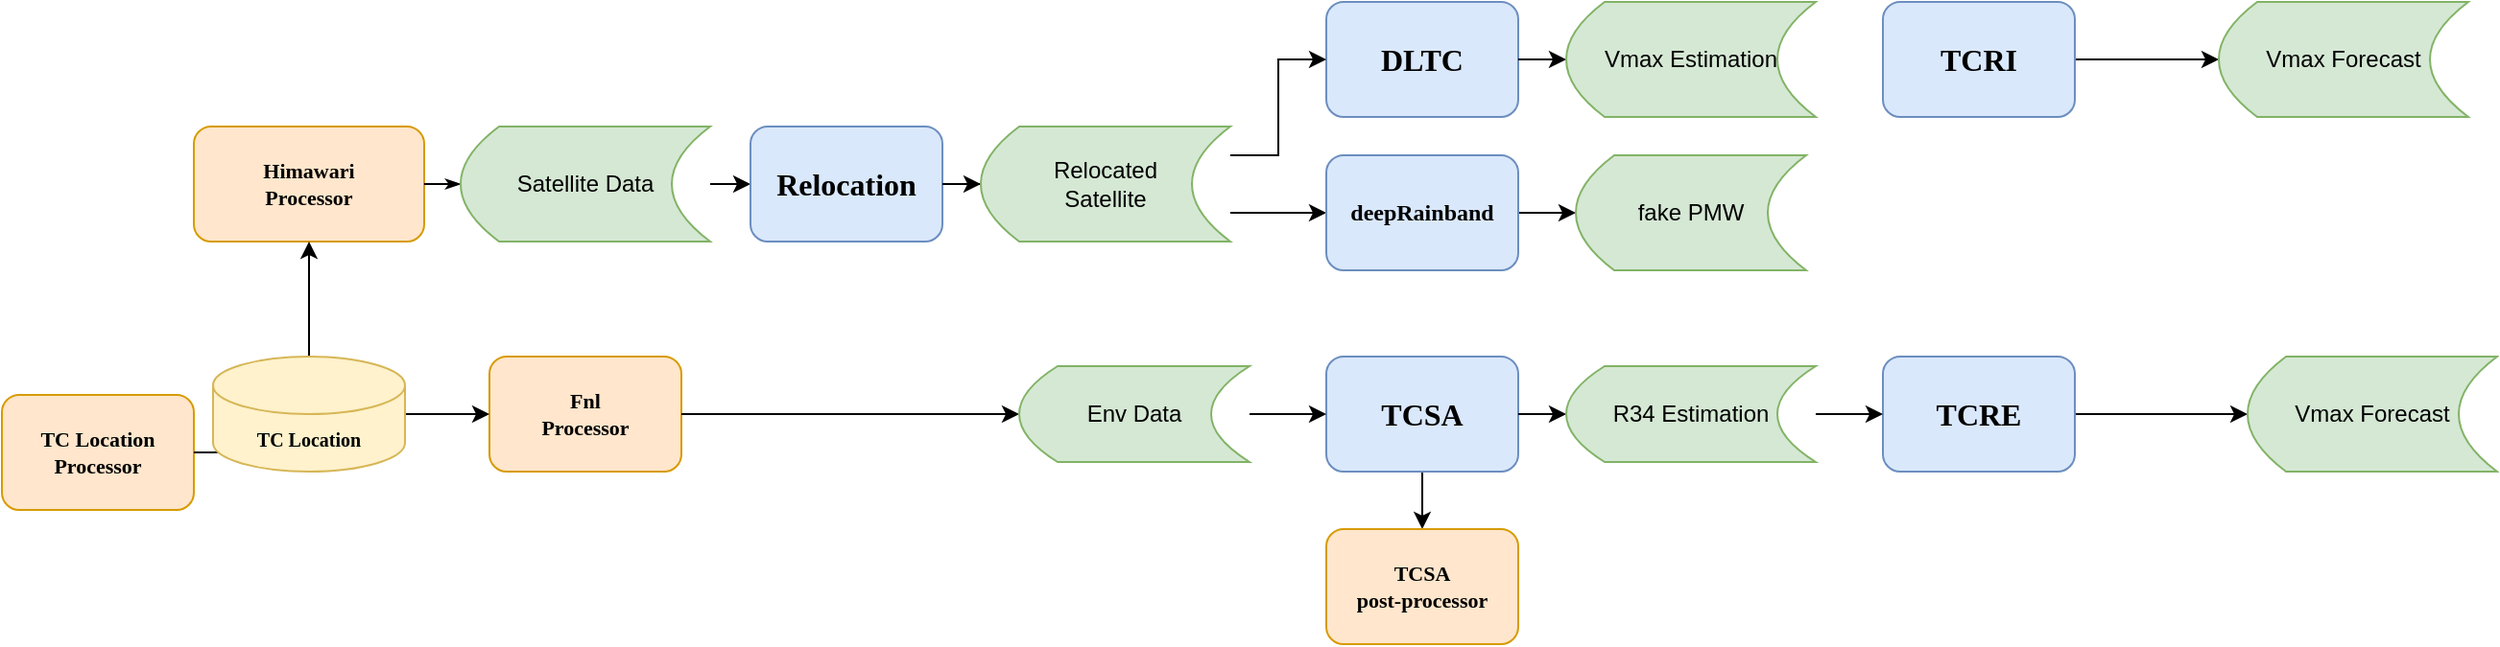 <mxfile version="22.1.21" type="github">
  <diagram name="Page-1" id="74e2e168-ea6b-b213-b513-2b3c1d86103e">
    <mxGraphModel dx="2422" dy="770" grid="1" gridSize="10" guides="1" tooltips="1" connect="1" arrows="1" fold="1" page="1" pageScale="1" pageWidth="1100" pageHeight="850" background="none" math="0" shadow="0">
      <root>
        <mxCell id="0" />
        <mxCell id="1" parent="0" />
        <mxCell id="xviSgolfPBOpMJryr8qm-25" value="TC Location &lt;br style=&quot;font-size: 11px;&quot;&gt;Processor" style="rounded=1;whiteSpace=wrap;html=1;shadow=0;labelBackgroundColor=none;strokeWidth=1;fontFamily=Verdana;fontSize=11;align=center;strokeColor=#d79b00;fillColor=#ffe6cc;fontStyle=1" parent="1" vertex="1">
          <mxGeometry x="-60" y="630" width="100" height="60" as="geometry" />
        </mxCell>
        <mxCell id="xviSgolfPBOpMJryr8qm-26" value="Himawari &lt;br style=&quot;font-size: 11px;&quot;&gt;Processor" style="rounded=1;whiteSpace=wrap;html=1;shadow=0;labelBackgroundColor=none;strokeWidth=1;fontFamily=Verdana;fontSize=11;align=center;strokeColor=#d79b00;fillColor=#ffe6cc;fontStyle=1" parent="1" vertex="1">
          <mxGeometry x="40" y="490" width="120" height="60" as="geometry" />
        </mxCell>
        <mxCell id="xviSgolfPBOpMJryr8qm-27" value="Fnl &lt;br style=&quot;font-size: 11px;&quot;&gt;Processor" style="rounded=1;whiteSpace=wrap;html=1;shadow=0;labelBackgroundColor=none;strokeWidth=1;fontFamily=Verdana;fontSize=11;align=center;strokeColor=#d79b00;fillColor=#ffe6cc;fontStyle=1" parent="1" vertex="1">
          <mxGeometry x="194" y="610" width="100" height="60" as="geometry" />
        </mxCell>
        <mxCell id="xviSgolfPBOpMJryr8qm-28" style="edgeStyle=orthogonalEdgeStyle;rounded=1;html=1;labelBackgroundColor=none;startArrow=none;startFill=0;startSize=5;endArrow=classicThin;endFill=1;endSize=5;jettySize=auto;orthogonalLoop=1;strokeWidth=1;fontFamily=Verdana;fontSize=8;entryX=0;entryY=0.5;entryDx=0;entryDy=0;entryPerimeter=0;strokeColor=default;" parent="1" source="xviSgolfPBOpMJryr8qm-25" target="xviSgolfPBOpMJryr8qm-30" edge="1">
          <mxGeometry relative="1" as="geometry">
            <mxPoint x="194" y="525" as="targetPoint" />
          </mxGeometry>
        </mxCell>
        <mxCell id="xviSgolfPBOpMJryr8qm-29" style="edgeStyle=orthogonalEdgeStyle;rounded=1;html=1;labelBackgroundColor=none;startArrow=none;startFill=0;startSize=5;endArrow=classicThin;endFill=1;endSize=5;jettySize=auto;orthogonalLoop=1;strokeWidth=1;fontFamily=Verdana;fontSize=8;strokeColor=default;entryX=0;entryY=0.5;entryDx=0;entryDy=0;" parent="1" source="xviSgolfPBOpMJryr8qm-26" edge="1" target="iOC6fSmJqCydzc7WDYuV-5">
          <mxGeometry relative="1" as="geometry">
            <mxPoint x="180" y="540" as="targetPoint" />
          </mxGeometry>
        </mxCell>
        <mxCell id="iOC6fSmJqCydzc7WDYuV-8" style="edgeStyle=orthogonalEdgeStyle;rounded=0;orthogonalLoop=1;jettySize=auto;html=1;entryX=0.5;entryY=1;entryDx=0;entryDy=0;" edge="1" parent="1" source="xviSgolfPBOpMJryr8qm-30" target="xviSgolfPBOpMJryr8qm-26">
          <mxGeometry relative="1" as="geometry" />
        </mxCell>
        <mxCell id="iOC6fSmJqCydzc7WDYuV-9" style="edgeStyle=orthogonalEdgeStyle;rounded=0;orthogonalLoop=1;jettySize=auto;html=1;entryX=0;entryY=0.5;entryDx=0;entryDy=0;" edge="1" parent="1" source="xviSgolfPBOpMJryr8qm-30" target="xviSgolfPBOpMJryr8qm-27">
          <mxGeometry relative="1" as="geometry" />
        </mxCell>
        <mxCell id="xviSgolfPBOpMJryr8qm-30" value="&lt;font style=&quot;font-size: 10px;&quot; face=&quot;Verdana&quot;&gt;TC Location&lt;/font&gt;" style="shape=cylinder3;whiteSpace=wrap;html=1;boundedLbl=1;backgroundOutline=1;size=15;strokeColor=#d6b656;fillColor=#fff2cc;fontStyle=1" parent="1" vertex="1">
          <mxGeometry x="50" y="610" width="100" height="60" as="geometry" />
        </mxCell>
        <mxCell id="xviSgolfPBOpMJryr8qm-36" value="DLTC" style="rounded=1;whiteSpace=wrap;html=1;shadow=0;labelBackgroundColor=none;strokeWidth=1;fontFamily=Verdana;fontSize=16;align=center;strokeColor=#6c8ebf;fillColor=#dae8fc;fontStyle=1" parent="1" vertex="1">
          <mxGeometry x="630" y="425" width="100" height="60" as="geometry" />
        </mxCell>
        <mxCell id="iOC6fSmJqCydzc7WDYuV-25" style="edgeStyle=orthogonalEdgeStyle;rounded=0;orthogonalLoop=1;jettySize=auto;html=1;exitX=0.5;exitY=1;exitDx=0;exitDy=0;entryX=0.5;entryY=0;entryDx=0;entryDy=0;" edge="1" parent="1" source="xviSgolfPBOpMJryr8qm-37" target="iOC6fSmJqCydzc7WDYuV-24">
          <mxGeometry relative="1" as="geometry" />
        </mxCell>
        <mxCell id="xviSgolfPBOpMJryr8qm-37" value="TCSA" style="rounded=1;whiteSpace=wrap;html=1;shadow=0;labelBackgroundColor=none;strokeWidth=1;fontFamily=Verdana;fontSize=16;align=center;strokeColor=#6c8ebf;fillColor=#dae8fc;fontStyle=1" parent="1" vertex="1">
          <mxGeometry x="630" y="610" width="100" height="60" as="geometry" />
        </mxCell>
        <mxCell id="iOC6fSmJqCydzc7WDYuV-23" style="edgeStyle=orthogonalEdgeStyle;rounded=0;orthogonalLoop=1;jettySize=auto;html=1;entryX=0;entryY=0.5;entryDx=0;entryDy=0;" edge="1" parent="1" source="xviSgolfPBOpMJryr8qm-40" target="iOC6fSmJqCydzc7WDYuV-22">
          <mxGeometry relative="1" as="geometry" />
        </mxCell>
        <mxCell id="xviSgolfPBOpMJryr8qm-40" value="TCRE" style="rounded=1;whiteSpace=wrap;html=1;shadow=0;labelBackgroundColor=none;strokeWidth=1;fontFamily=Verdana;fontSize=16;align=center;strokeColor=#6c8ebf;fillColor=#dae8fc;fontStyle=1" parent="1" vertex="1">
          <mxGeometry x="920" y="610" width="100" height="60" as="geometry" />
        </mxCell>
        <mxCell id="iOC6fSmJqCydzc7WDYuV-21" style="edgeStyle=orthogonalEdgeStyle;rounded=0;orthogonalLoop=1;jettySize=auto;html=1;entryX=0;entryY=0.5;entryDx=0;entryDy=0;" edge="1" parent="1" source="xviSgolfPBOpMJryr8qm-41" target="iOC6fSmJqCydzc7WDYuV-19">
          <mxGeometry relative="1" as="geometry" />
        </mxCell>
        <mxCell id="xviSgolfPBOpMJryr8qm-41" value="TCRI" style="rounded=1;whiteSpace=wrap;html=1;shadow=0;labelBackgroundColor=none;strokeWidth=1;fontFamily=Verdana;fontSize=16;align=center;strokeColor=#6c8ebf;fillColor=#dae8fc;fontStyle=1" parent="1" vertex="1">
          <mxGeometry x="920" y="425" width="100" height="60" as="geometry" />
        </mxCell>
        <mxCell id="xviSgolfPBOpMJryr8qm-44" style="edgeStyle=orthogonalEdgeStyle;rounded=0;orthogonalLoop=1;jettySize=auto;html=1;entryX=0;entryY=0.5;entryDx=0;entryDy=0;strokeColor=default;" parent="1" source="xviSgolfPBOpMJryr8qm-27" target="iOC6fSmJqCydzc7WDYuV-7" edge="1">
          <mxGeometry relative="1" as="geometry">
            <mxPoint x="465" y="620" as="targetPoint" />
          </mxGeometry>
        </mxCell>
        <mxCell id="xviSgolfPBOpMJryr8qm-47" style="edgeStyle=orthogonalEdgeStyle;rounded=0;orthogonalLoop=1;jettySize=auto;html=1;entryX=0;entryY=0.5;entryDx=0;entryDy=0;strokeColor=default;" parent="1" source="xviSgolfPBOpMJryr8qm-36" target="iOC6fSmJqCydzc7WDYuV-18" edge="1">
          <mxGeometry relative="1" as="geometry">
            <mxPoint x="760" y="455" as="targetPoint" />
          </mxGeometry>
        </mxCell>
        <mxCell id="xviSgolfPBOpMJryr8qm-48" value="" style="edgeStyle=orthogonalEdgeStyle;rounded=0;orthogonalLoop=1;jettySize=auto;html=1;strokeColor=default;entryX=0;entryY=0.5;entryDx=0;entryDy=0;" parent="1" source="xviSgolfPBOpMJryr8qm-37" target="iOC6fSmJqCydzc7WDYuV-16" edge="1">
          <mxGeometry relative="1" as="geometry">
            <mxPoint x="770" y="640" as="targetPoint" />
          </mxGeometry>
        </mxCell>
        <mxCell id="xviSgolfPBOpMJryr8qm-56" style="edgeStyle=orthogonalEdgeStyle;rounded=0;orthogonalLoop=1;jettySize=auto;html=1;entryX=0;entryY=0.5;entryDx=0;entryDy=0;exitX=1;exitY=0.5;exitDx=0;exitDy=0;" parent="1" target="xviSgolfPBOpMJryr8qm-60" edge="1" source="iOC6fSmJqCydzc7WDYuV-5">
          <mxGeometry relative="1" as="geometry">
            <mxPoint x="330" y="520" as="sourcePoint" />
          </mxGeometry>
        </mxCell>
        <mxCell id="xviSgolfPBOpMJryr8qm-60" value="Relocation" style="rounded=1;whiteSpace=wrap;html=1;shadow=0;labelBackgroundColor=none;strokeWidth=1;fontFamily=Verdana;fontSize=16;align=center;strokeColor=#6c8ebf;fillColor=#dae8fc;fontStyle=1" parent="1" vertex="1">
          <mxGeometry x="330" y="490" width="100" height="60" as="geometry" />
        </mxCell>
        <mxCell id="xviSgolfPBOpMJryr8qm-62" style="edgeStyle=orthogonalEdgeStyle;rounded=0;orthogonalLoop=1;jettySize=auto;html=1;entryX=0;entryY=0.5;entryDx=0;entryDy=0;" parent="1" source="xviSgolfPBOpMJryr8qm-60" target="iOC6fSmJqCydzc7WDYuV-2" edge="1">
          <mxGeometry relative="1" as="geometry">
            <mxPoint x="510" y="480" as="targetPoint" />
          </mxGeometry>
        </mxCell>
        <mxCell id="iOC6fSmJqCydzc7WDYuV-6" style="edgeStyle=orthogonalEdgeStyle;rounded=0;orthogonalLoop=1;jettySize=auto;html=1;exitX=1;exitY=0.25;exitDx=0;exitDy=0;entryX=0;entryY=0.5;entryDx=0;entryDy=0;" edge="1" parent="1" source="iOC6fSmJqCydzc7WDYuV-2" target="xviSgolfPBOpMJryr8qm-36">
          <mxGeometry relative="1" as="geometry" />
        </mxCell>
        <mxCell id="iOC6fSmJqCydzc7WDYuV-12" style="edgeStyle=orthogonalEdgeStyle;rounded=0;orthogonalLoop=1;jettySize=auto;html=1;exitX=1;exitY=0.75;exitDx=0;exitDy=0;entryX=0;entryY=0.5;entryDx=0;entryDy=0;" edge="1" parent="1" source="iOC6fSmJqCydzc7WDYuV-2" target="iOC6fSmJqCydzc7WDYuV-10">
          <mxGeometry relative="1" as="geometry" />
        </mxCell>
        <mxCell id="iOC6fSmJqCydzc7WDYuV-2" value="Relocated &lt;br&gt;Satellite" style="shape=dataStorage;whiteSpace=wrap;html=1;fixedSize=1;fillColor=#d5e8d4;strokeColor=#82b366;" vertex="1" parent="1">
          <mxGeometry x="450" y="490" width="130" height="60" as="geometry" />
        </mxCell>
        <mxCell id="iOC6fSmJqCydzc7WDYuV-5" value="Satellite Data" style="shape=dataStorage;whiteSpace=wrap;html=1;fixedSize=1;fillColor=#d5e8d4;strokeColor=#82b366;" vertex="1" parent="1">
          <mxGeometry x="179" y="490" width="130" height="60" as="geometry" />
        </mxCell>
        <mxCell id="iOC6fSmJqCydzc7WDYuV-13" style="edgeStyle=orthogonalEdgeStyle;rounded=0;orthogonalLoop=1;jettySize=auto;html=1;entryX=0;entryY=0.5;entryDx=0;entryDy=0;" edge="1" parent="1" source="iOC6fSmJqCydzc7WDYuV-7" target="xviSgolfPBOpMJryr8qm-37">
          <mxGeometry relative="1" as="geometry" />
        </mxCell>
        <mxCell id="iOC6fSmJqCydzc7WDYuV-7" value="Env Data" style="shape=dataStorage;whiteSpace=wrap;html=1;fixedSize=1;fillColor=#d5e8d4;strokeColor=#82b366;" vertex="1" parent="1">
          <mxGeometry x="470" y="615" width="120" height="50" as="geometry" />
        </mxCell>
        <mxCell id="iOC6fSmJqCydzc7WDYuV-14" style="edgeStyle=orthogonalEdgeStyle;rounded=0;orthogonalLoop=1;jettySize=auto;html=1;entryX=0;entryY=0.5;entryDx=0;entryDy=0;" edge="1" parent="1" source="iOC6fSmJqCydzc7WDYuV-10" target="iOC6fSmJqCydzc7WDYuV-15">
          <mxGeometry relative="1" as="geometry">
            <mxPoint x="780" y="535" as="targetPoint" />
          </mxGeometry>
        </mxCell>
        <mxCell id="iOC6fSmJqCydzc7WDYuV-10" value="deepRainband" style="rounded=1;whiteSpace=wrap;html=1;shadow=0;labelBackgroundColor=none;strokeWidth=1;fontFamily=Verdana;fontSize=12;align=center;strokeColor=#6c8ebf;fillColor=#dae8fc;fontStyle=1" vertex="1" parent="1">
          <mxGeometry x="630" y="505" width="100" height="60" as="geometry" />
        </mxCell>
        <mxCell id="iOC6fSmJqCydzc7WDYuV-15" value="fake PMW" style="shape=dataStorage;whiteSpace=wrap;html=1;fixedSize=1;fillColor=#d5e8d4;strokeColor=#82b366;" vertex="1" parent="1">
          <mxGeometry x="760" y="505" width="120" height="60" as="geometry" />
        </mxCell>
        <mxCell id="iOC6fSmJqCydzc7WDYuV-17" style="edgeStyle=orthogonalEdgeStyle;rounded=0;orthogonalLoop=1;jettySize=auto;html=1;entryX=0;entryY=0.5;entryDx=0;entryDy=0;" edge="1" parent="1" source="iOC6fSmJqCydzc7WDYuV-16" target="xviSgolfPBOpMJryr8qm-40">
          <mxGeometry relative="1" as="geometry" />
        </mxCell>
        <mxCell id="iOC6fSmJqCydzc7WDYuV-16" value="R34 Estimation" style="shape=dataStorage;whiteSpace=wrap;html=1;fixedSize=1;fillColor=#d5e8d4;strokeColor=#82b366;" vertex="1" parent="1">
          <mxGeometry x="755" y="615" width="130" height="50" as="geometry" />
        </mxCell>
        <mxCell id="iOC6fSmJqCydzc7WDYuV-18" value="Vmax Estimation" style="shape=dataStorage;whiteSpace=wrap;html=1;fixedSize=1;fillColor=#d5e8d4;strokeColor=#82b366;" vertex="1" parent="1">
          <mxGeometry x="755" y="425" width="130" height="60" as="geometry" />
        </mxCell>
        <mxCell id="iOC6fSmJqCydzc7WDYuV-19" value="Vmax Forecast" style="shape=dataStorage;whiteSpace=wrap;html=1;fixedSize=1;fillColor=#d5e8d4;strokeColor=#82b366;" vertex="1" parent="1">
          <mxGeometry x="1095" y="425" width="130" height="60" as="geometry" />
        </mxCell>
        <mxCell id="iOC6fSmJqCydzc7WDYuV-22" value="Vmax Forecast" style="shape=dataStorage;whiteSpace=wrap;html=1;fixedSize=1;fillColor=#d5e8d4;strokeColor=#82b366;" vertex="1" parent="1">
          <mxGeometry x="1110" y="610" width="130" height="60" as="geometry" />
        </mxCell>
        <mxCell id="iOC6fSmJqCydzc7WDYuV-24" value="TCSA &lt;br&gt;post-processor" style="rounded=1;whiteSpace=wrap;html=1;shadow=0;labelBackgroundColor=none;strokeWidth=1;fontFamily=Verdana;fontSize=11;align=center;strokeColor=#d79b00;fillColor=#ffe6cc;fontStyle=1" vertex="1" parent="1">
          <mxGeometry x="630" y="700" width="100" height="60" as="geometry" />
        </mxCell>
      </root>
    </mxGraphModel>
  </diagram>
</mxfile>
